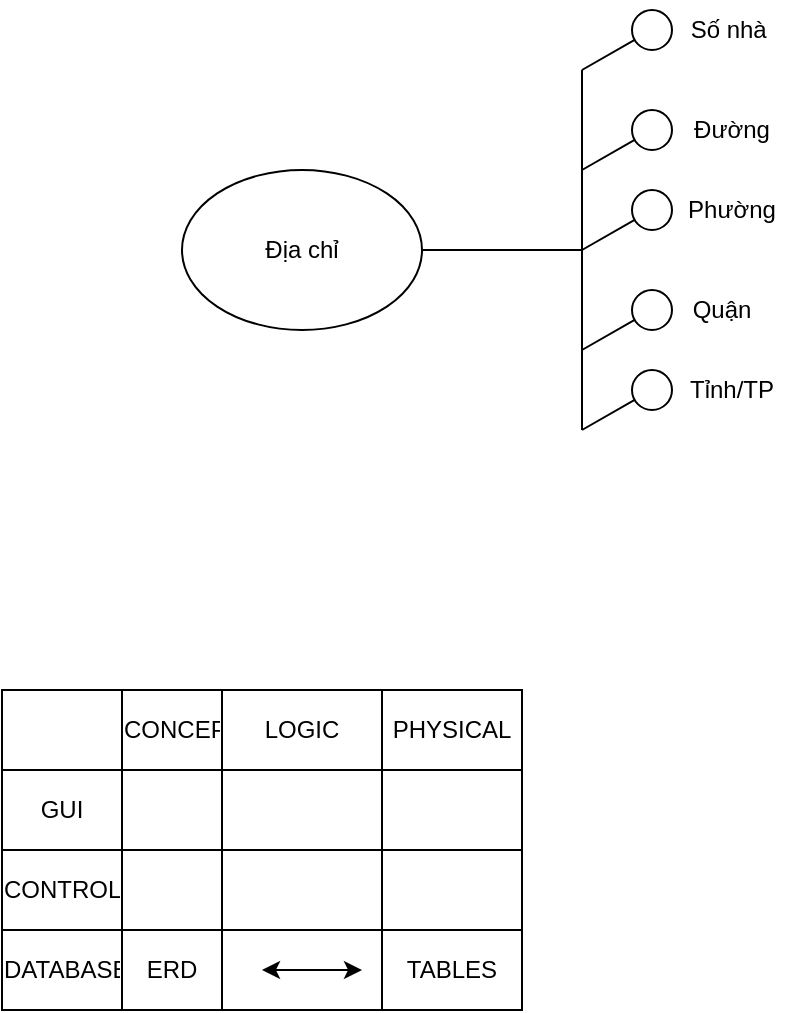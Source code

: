 <mxfile version="21.1.8" type="github">
  <diagram name="Page-1" id="-4r1BdAoWu1FFmYvjzX0">
    <mxGraphModel dx="838" dy="423" grid="1" gridSize="10" guides="1" tooltips="1" connect="1" arrows="1" fold="1" page="1" pageScale="1" pageWidth="4681" pageHeight="3300" math="0" shadow="0">
      <root>
        <mxCell id="0" />
        <mxCell id="1" parent="0" />
        <mxCell id="-Gyv1rXfkty8kd4y5EB8-1" value="Địa chỉ" style="ellipse;whiteSpace=wrap;html=1;" parent="1" vertex="1">
          <mxGeometry x="390" y="190" width="120" height="80" as="geometry" />
        </mxCell>
        <mxCell id="-Gyv1rXfkty8kd4y5EB8-2" value="" style="endArrow=none;html=1;rounded=0;" parent="1" edge="1">
          <mxGeometry width="50" height="50" relative="1" as="geometry">
            <mxPoint x="510" y="230" as="sourcePoint" />
            <mxPoint x="590" y="230" as="targetPoint" />
          </mxGeometry>
        </mxCell>
        <mxCell id="-Gyv1rXfkty8kd4y5EB8-5" value="" style="endArrow=none;html=1;rounded=0;" parent="1" edge="1">
          <mxGeometry width="50" height="50" relative="1" as="geometry">
            <mxPoint x="590" y="320" as="sourcePoint" />
            <mxPoint x="590" y="140" as="targetPoint" />
          </mxGeometry>
        </mxCell>
        <mxCell id="-Gyv1rXfkty8kd4y5EB8-6" value="" style="endArrow=none;html=1;rounded=0;" parent="1" target="-Gyv1rXfkty8kd4y5EB8-7" edge="1">
          <mxGeometry width="50" height="50" relative="1" as="geometry">
            <mxPoint x="590.0" y="140" as="sourcePoint" />
            <mxPoint x="625.0" y="120" as="targetPoint" />
          </mxGeometry>
        </mxCell>
        <mxCell id="-Gyv1rXfkty8kd4y5EB8-7" value="" style="ellipse;whiteSpace=wrap;html=1;aspect=fixed;" parent="1" vertex="1">
          <mxGeometry x="615.0" y="110" width="20" height="20" as="geometry" />
        </mxCell>
        <mxCell id="-Gyv1rXfkty8kd4y5EB8-8" value="" style="endArrow=none;html=1;rounded=0;" parent="1" target="-Gyv1rXfkty8kd4y5EB8-9" edge="1">
          <mxGeometry width="50" height="50" relative="1" as="geometry">
            <mxPoint x="590.0" y="190" as="sourcePoint" />
            <mxPoint x="625.0" y="170" as="targetPoint" />
          </mxGeometry>
        </mxCell>
        <mxCell id="-Gyv1rXfkty8kd4y5EB8-9" value="" style="ellipse;whiteSpace=wrap;html=1;aspect=fixed;" parent="1" vertex="1">
          <mxGeometry x="615.0" y="160" width="20" height="20" as="geometry" />
        </mxCell>
        <mxCell id="-Gyv1rXfkty8kd4y5EB8-10" value="" style="endArrow=none;html=1;rounded=0;" parent="1" target="-Gyv1rXfkty8kd4y5EB8-11" edge="1">
          <mxGeometry width="50" height="50" relative="1" as="geometry">
            <mxPoint x="590.0" y="320" as="sourcePoint" />
            <mxPoint x="625.0" y="300" as="targetPoint" />
          </mxGeometry>
        </mxCell>
        <mxCell id="-Gyv1rXfkty8kd4y5EB8-11" value="" style="ellipse;whiteSpace=wrap;html=1;aspect=fixed;" parent="1" vertex="1">
          <mxGeometry x="615.0" y="290" width="20" height="20" as="geometry" />
        </mxCell>
        <mxCell id="-Gyv1rXfkty8kd4y5EB8-12" value="" style="endArrow=none;html=1;rounded=0;" parent="1" target="-Gyv1rXfkty8kd4y5EB8-13" edge="1">
          <mxGeometry width="50" height="50" relative="1" as="geometry">
            <mxPoint x="590.0" y="280" as="sourcePoint" />
            <mxPoint x="625.0" y="260" as="targetPoint" />
          </mxGeometry>
        </mxCell>
        <mxCell id="-Gyv1rXfkty8kd4y5EB8-13" value="" style="ellipse;whiteSpace=wrap;html=1;aspect=fixed;" parent="1" vertex="1">
          <mxGeometry x="615.0" y="250" width="20" height="20" as="geometry" />
        </mxCell>
        <mxCell id="-Gyv1rXfkty8kd4y5EB8-14" value="" style="endArrow=none;html=1;rounded=0;" parent="1" target="-Gyv1rXfkty8kd4y5EB8-15" edge="1">
          <mxGeometry width="50" height="50" relative="1" as="geometry">
            <mxPoint x="590.0" y="230" as="sourcePoint" />
            <mxPoint x="625.0" y="210" as="targetPoint" />
          </mxGeometry>
        </mxCell>
        <mxCell id="-Gyv1rXfkty8kd4y5EB8-15" value="" style="ellipse;whiteSpace=wrap;html=1;aspect=fixed;" parent="1" vertex="1">
          <mxGeometry x="615.0" y="200" width="20" height="20" as="geometry" />
        </mxCell>
        <mxCell id="-Gyv1rXfkty8kd4y5EB8-16" value="Số nhà&amp;nbsp;" style="text;html=1;strokeColor=none;fillColor=none;align=center;verticalAlign=middle;whiteSpace=wrap;rounded=0;" parent="1" vertex="1">
          <mxGeometry x="635" y="105" width="60" height="30" as="geometry" />
        </mxCell>
        <mxCell id="-Gyv1rXfkty8kd4y5EB8-17" value="Đường" style="text;html=1;strokeColor=none;fillColor=none;align=center;verticalAlign=middle;whiteSpace=wrap;rounded=0;" parent="1" vertex="1">
          <mxGeometry x="635" y="155" width="60" height="30" as="geometry" />
        </mxCell>
        <mxCell id="-Gyv1rXfkty8kd4y5EB8-18" value="Phường" style="text;html=1;strokeColor=none;fillColor=none;align=center;verticalAlign=middle;whiteSpace=wrap;rounded=0;" parent="1" vertex="1">
          <mxGeometry x="635" y="195" width="60" height="30" as="geometry" />
        </mxCell>
        <mxCell id="-Gyv1rXfkty8kd4y5EB8-19" value="Quận" style="text;html=1;strokeColor=none;fillColor=none;align=center;verticalAlign=middle;whiteSpace=wrap;rounded=0;" parent="1" vertex="1">
          <mxGeometry x="630" y="245" width="60" height="30" as="geometry" />
        </mxCell>
        <mxCell id="-Gyv1rXfkty8kd4y5EB8-20" value="Tỉnh/TP" style="text;html=1;strokeColor=none;fillColor=none;align=center;verticalAlign=middle;whiteSpace=wrap;rounded=0;" parent="1" vertex="1">
          <mxGeometry x="635" y="285" width="60" height="30" as="geometry" />
        </mxCell>
        <mxCell id="hLNXkJXOTsXYUl8Z6h9J-2" value="" style="shape=table;startSize=0;container=1;collapsible=0;childLayout=tableLayout;" vertex="1" parent="1">
          <mxGeometry x="300" y="450" width="260.0" height="160" as="geometry" />
        </mxCell>
        <mxCell id="hLNXkJXOTsXYUl8Z6h9J-3" value="" style="shape=tableRow;horizontal=0;startSize=0;swimlaneHead=0;swimlaneBody=0;strokeColor=inherit;top=0;left=0;bottom=0;right=0;collapsible=0;dropTarget=0;fillColor=none;points=[[0,0.5],[1,0.5]];portConstraint=eastwest;" vertex="1" parent="hLNXkJXOTsXYUl8Z6h9J-2">
          <mxGeometry width="260.0" height="40" as="geometry" />
        </mxCell>
        <mxCell id="hLNXkJXOTsXYUl8Z6h9J-4" value="" style="shape=partialRectangle;html=1;whiteSpace=wrap;connectable=0;strokeColor=inherit;overflow=hidden;fillColor=none;top=0;left=0;bottom=0;right=0;pointerEvents=1;" vertex="1" parent="hLNXkJXOTsXYUl8Z6h9J-3">
          <mxGeometry width="60" height="40" as="geometry">
            <mxRectangle width="60" height="40" as="alternateBounds" />
          </mxGeometry>
        </mxCell>
        <mxCell id="hLNXkJXOTsXYUl8Z6h9J-5" value="CONCEPT" style="shape=partialRectangle;html=1;whiteSpace=wrap;connectable=0;strokeColor=inherit;overflow=hidden;fillColor=none;top=0;left=0;bottom=0;right=0;pointerEvents=1;" vertex="1" parent="hLNXkJXOTsXYUl8Z6h9J-3">
          <mxGeometry x="60" width="50" height="40" as="geometry">
            <mxRectangle width="50" height="40" as="alternateBounds" />
          </mxGeometry>
        </mxCell>
        <mxCell id="hLNXkJXOTsXYUl8Z6h9J-6" value="LOGIC" style="shape=partialRectangle;html=1;whiteSpace=wrap;connectable=0;strokeColor=inherit;overflow=hidden;fillColor=none;top=0;left=0;bottom=0;right=0;pointerEvents=1;" vertex="1" parent="hLNXkJXOTsXYUl8Z6h9J-3">
          <mxGeometry x="110" width="80" height="40" as="geometry">
            <mxRectangle width="80" height="40" as="alternateBounds" />
          </mxGeometry>
        </mxCell>
        <mxCell id="hLNXkJXOTsXYUl8Z6h9J-7" value="PHYSICAL" style="shape=partialRectangle;html=1;whiteSpace=wrap;connectable=0;strokeColor=inherit;overflow=hidden;fillColor=none;top=0;left=0;bottom=0;right=0;pointerEvents=1;" vertex="1" parent="hLNXkJXOTsXYUl8Z6h9J-3">
          <mxGeometry x="190" width="70" height="40" as="geometry">
            <mxRectangle width="70" height="40" as="alternateBounds" />
          </mxGeometry>
        </mxCell>
        <mxCell id="hLNXkJXOTsXYUl8Z6h9J-8" value="" style="shape=tableRow;horizontal=0;startSize=0;swimlaneHead=0;swimlaneBody=0;strokeColor=inherit;top=0;left=0;bottom=0;right=0;collapsible=0;dropTarget=0;fillColor=none;points=[[0,0.5],[1,0.5]];portConstraint=eastwest;" vertex="1" parent="hLNXkJXOTsXYUl8Z6h9J-2">
          <mxGeometry y="40" width="260.0" height="40" as="geometry" />
        </mxCell>
        <mxCell id="hLNXkJXOTsXYUl8Z6h9J-9" value="GUI" style="shape=partialRectangle;html=1;whiteSpace=wrap;connectable=0;strokeColor=inherit;overflow=hidden;fillColor=none;top=0;left=0;bottom=0;right=0;pointerEvents=1;" vertex="1" parent="hLNXkJXOTsXYUl8Z6h9J-8">
          <mxGeometry width="60" height="40" as="geometry">
            <mxRectangle width="60" height="40" as="alternateBounds" />
          </mxGeometry>
        </mxCell>
        <mxCell id="hLNXkJXOTsXYUl8Z6h9J-10" value="" style="shape=partialRectangle;html=1;whiteSpace=wrap;connectable=0;strokeColor=inherit;overflow=hidden;fillColor=none;top=0;left=0;bottom=0;right=0;pointerEvents=1;" vertex="1" parent="hLNXkJXOTsXYUl8Z6h9J-8">
          <mxGeometry x="60" width="50" height="40" as="geometry">
            <mxRectangle width="50" height="40" as="alternateBounds" />
          </mxGeometry>
        </mxCell>
        <mxCell id="hLNXkJXOTsXYUl8Z6h9J-11" value="" style="shape=partialRectangle;html=1;whiteSpace=wrap;connectable=0;strokeColor=inherit;overflow=hidden;fillColor=none;top=0;left=0;bottom=0;right=0;pointerEvents=1;" vertex="1" parent="hLNXkJXOTsXYUl8Z6h9J-8">
          <mxGeometry x="110" width="80" height="40" as="geometry">
            <mxRectangle width="80" height="40" as="alternateBounds" />
          </mxGeometry>
        </mxCell>
        <mxCell id="hLNXkJXOTsXYUl8Z6h9J-12" value="" style="shape=partialRectangle;html=1;whiteSpace=wrap;connectable=0;strokeColor=inherit;overflow=hidden;fillColor=none;top=0;left=0;bottom=0;right=0;pointerEvents=1;" vertex="1" parent="hLNXkJXOTsXYUl8Z6h9J-8">
          <mxGeometry x="190" width="70" height="40" as="geometry">
            <mxRectangle width="70" height="40" as="alternateBounds" />
          </mxGeometry>
        </mxCell>
        <mxCell id="hLNXkJXOTsXYUl8Z6h9J-13" value="" style="shape=tableRow;horizontal=0;startSize=0;swimlaneHead=0;swimlaneBody=0;strokeColor=inherit;top=0;left=0;bottom=0;right=0;collapsible=0;dropTarget=0;fillColor=none;points=[[0,0.5],[1,0.5]];portConstraint=eastwest;" vertex="1" parent="hLNXkJXOTsXYUl8Z6h9J-2">
          <mxGeometry y="80" width="260.0" height="40" as="geometry" />
        </mxCell>
        <mxCell id="hLNXkJXOTsXYUl8Z6h9J-14" value="CONTROL" style="shape=partialRectangle;html=1;whiteSpace=wrap;connectable=0;strokeColor=inherit;overflow=hidden;fillColor=none;top=0;left=0;bottom=0;right=0;pointerEvents=1;" vertex="1" parent="hLNXkJXOTsXYUl8Z6h9J-13">
          <mxGeometry width="60" height="40" as="geometry">
            <mxRectangle width="60" height="40" as="alternateBounds" />
          </mxGeometry>
        </mxCell>
        <mxCell id="hLNXkJXOTsXYUl8Z6h9J-15" value="" style="shape=partialRectangle;html=1;whiteSpace=wrap;connectable=0;strokeColor=inherit;overflow=hidden;fillColor=none;top=0;left=0;bottom=0;right=0;pointerEvents=1;" vertex="1" parent="hLNXkJXOTsXYUl8Z6h9J-13">
          <mxGeometry x="60" width="50" height="40" as="geometry">
            <mxRectangle width="50" height="40" as="alternateBounds" />
          </mxGeometry>
        </mxCell>
        <mxCell id="hLNXkJXOTsXYUl8Z6h9J-16" value="" style="shape=partialRectangle;html=1;whiteSpace=wrap;connectable=0;strokeColor=inherit;overflow=hidden;fillColor=none;top=0;left=0;bottom=0;right=0;pointerEvents=1;" vertex="1" parent="hLNXkJXOTsXYUl8Z6h9J-13">
          <mxGeometry x="110" width="80" height="40" as="geometry">
            <mxRectangle width="80" height="40" as="alternateBounds" />
          </mxGeometry>
        </mxCell>
        <mxCell id="hLNXkJXOTsXYUl8Z6h9J-17" value="" style="shape=partialRectangle;html=1;whiteSpace=wrap;connectable=0;strokeColor=inherit;overflow=hidden;fillColor=none;top=0;left=0;bottom=0;right=0;pointerEvents=1;" vertex="1" parent="hLNXkJXOTsXYUl8Z6h9J-13">
          <mxGeometry x="190" width="70" height="40" as="geometry">
            <mxRectangle width="70" height="40" as="alternateBounds" />
          </mxGeometry>
        </mxCell>
        <mxCell id="hLNXkJXOTsXYUl8Z6h9J-18" value="" style="shape=tableRow;horizontal=0;startSize=0;swimlaneHead=0;swimlaneBody=0;strokeColor=inherit;top=0;left=0;bottom=0;right=0;collapsible=0;dropTarget=0;fillColor=none;points=[[0,0.5],[1,0.5]];portConstraint=eastwest;" vertex="1" parent="hLNXkJXOTsXYUl8Z6h9J-2">
          <mxGeometry y="120" width="260.0" height="40" as="geometry" />
        </mxCell>
        <mxCell id="hLNXkJXOTsXYUl8Z6h9J-19" value="DATABASE" style="shape=partialRectangle;html=1;whiteSpace=wrap;connectable=0;strokeColor=inherit;overflow=hidden;fillColor=none;top=0;left=0;bottom=0;right=0;pointerEvents=1;" vertex="1" parent="hLNXkJXOTsXYUl8Z6h9J-18">
          <mxGeometry width="60" height="40" as="geometry">
            <mxRectangle width="60" height="40" as="alternateBounds" />
          </mxGeometry>
        </mxCell>
        <mxCell id="hLNXkJXOTsXYUl8Z6h9J-20" value="ERD" style="shape=partialRectangle;html=1;whiteSpace=wrap;connectable=0;strokeColor=inherit;overflow=hidden;fillColor=none;top=0;left=0;bottom=0;right=0;pointerEvents=1;" vertex="1" parent="hLNXkJXOTsXYUl8Z6h9J-18">
          <mxGeometry x="60" width="50" height="40" as="geometry">
            <mxRectangle width="50" height="40" as="alternateBounds" />
          </mxGeometry>
        </mxCell>
        <mxCell id="hLNXkJXOTsXYUl8Z6h9J-21" value="" style="shape=partialRectangle;html=1;whiteSpace=wrap;connectable=0;strokeColor=inherit;overflow=hidden;fillColor=none;top=0;left=0;bottom=0;right=0;pointerEvents=1;" vertex="1" parent="hLNXkJXOTsXYUl8Z6h9J-18">
          <mxGeometry x="110" width="80" height="40" as="geometry">
            <mxRectangle width="80" height="40" as="alternateBounds" />
          </mxGeometry>
        </mxCell>
        <mxCell id="hLNXkJXOTsXYUl8Z6h9J-22" value="TABLES" style="shape=partialRectangle;html=1;whiteSpace=wrap;connectable=0;strokeColor=inherit;overflow=hidden;fillColor=none;top=0;left=0;bottom=0;right=0;pointerEvents=1;" vertex="1" parent="hLNXkJXOTsXYUl8Z6h9J-18">
          <mxGeometry x="190" width="70" height="40" as="geometry">
            <mxRectangle width="70" height="40" as="alternateBounds" />
          </mxGeometry>
        </mxCell>
        <mxCell id="hLNXkJXOTsXYUl8Z6h9J-24" value="" style="endArrow=classic;startArrow=classic;html=1;rounded=0;" edge="1" parent="1">
          <mxGeometry width="50" height="50" relative="1" as="geometry">
            <mxPoint x="430" y="590" as="sourcePoint" />
            <mxPoint x="480" y="590" as="targetPoint" />
          </mxGeometry>
        </mxCell>
      </root>
    </mxGraphModel>
  </diagram>
</mxfile>
